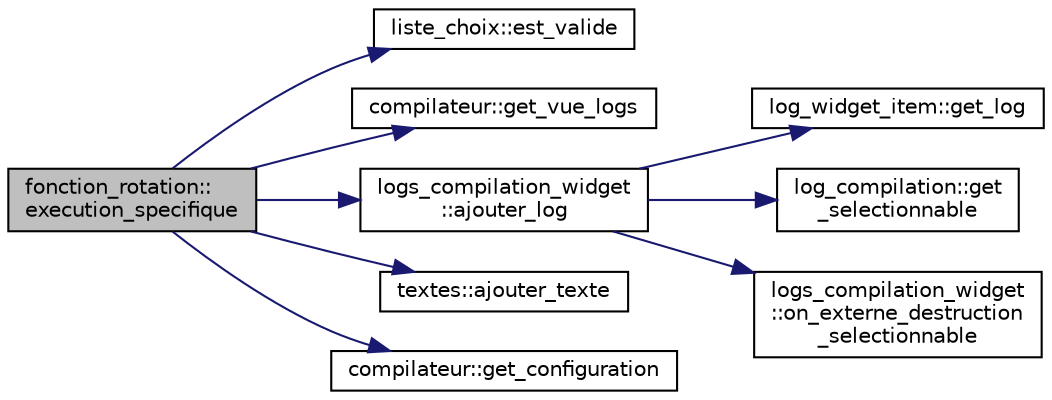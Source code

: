 digraph "fonction_rotation::execution_specifique"
{
  edge [fontname="Helvetica",fontsize="10",labelfontname="Helvetica",labelfontsize="10"];
  node [fontname="Helvetica",fontsize="10",shape=record];
  rankdir="LR";
  Node39 [label="fonction_rotation::\lexecution_specifique",height=0.2,width=0.4,color="black", fillcolor="grey75", style="filled", fontcolor="black"];
  Node39 -> Node40 [color="midnightblue",fontsize="10",style="solid",fontname="Helvetica"];
  Node40 [label="liste_choix::est_valide",height=0.2,width=0.4,color="black", fillcolor="white", style="filled",URL="$classliste__choix.html#a0c328b8bc313cc5379034fd89157d58a",tooltip="Test si une liste de choix donnée est valide. "];
  Node39 -> Node41 [color="midnightblue",fontsize="10",style="solid",fontname="Helvetica"];
  Node41 [label="compilateur::get_vue_logs",height=0.2,width=0.4,color="black", fillcolor="white", style="filled",URL="$classcompilateur.html#a082b5dae21b0b539a159e180164a5f7c",tooltip="Accesseur du widget de la vue des logs. "];
  Node39 -> Node42 [color="midnightblue",fontsize="10",style="solid",fontname="Helvetica"];
  Node42 [label="logs_compilation_widget\l::ajouter_log",height=0.2,width=0.4,color="black", fillcolor="white", style="filled",URL="$classlogs__compilation__widget.html#a51fcc25d77ca9beafc2721d9c84f07a7",tooltip="Ajoute un log à la liste des logs. "];
  Node42 -> Node43 [color="midnightblue",fontsize="10",style="solid",fontname="Helvetica"];
  Node43 [label="log_widget_item::get_log",height=0.2,width=0.4,color="black", fillcolor="white", style="filled",URL="$classlog__widget__item.html#a50885aa7f8b31392370fe1dafe982a62",tooltip="Accesseur du log associé. "];
  Node42 -> Node44 [color="midnightblue",fontsize="10",style="solid",fontname="Helvetica"];
  Node44 [label="log_compilation::get\l_selectionnable",height=0.2,width=0.4,color="black", fillcolor="white", style="filled",URL="$classlog__compilation.html#a33648aa43d6eac93335fbf032c581f67",tooltip="Accesseur de l&#39;objet associé. "];
  Node42 -> Node45 [color="midnightblue",fontsize="10",style="solid",fontname="Helvetica"];
  Node45 [label="logs_compilation_widget\l::on_externe_destruction\l_selectionnable",height=0.2,width=0.4,color="black", fillcolor="white", style="filled",URL="$classlogs__compilation__widget.html#aa1e59554cb81d84ad0cd4245b166b2df",tooltip="Fonction appelée lors de la destruction d&#39;un objet sélectionnable. "];
  Node39 -> Node46 [color="midnightblue",fontsize="10",style="solid",fontname="Helvetica"];
  Node46 [label="textes::ajouter_texte",height=0.2,width=0.4,color="black", fillcolor="white", style="filled",URL="$classtextes.html#a43f525d434beb88abf038c54fe656d91",tooltip="Ajoute un texte donné. "];
  Node39 -> Node47 [color="midnightblue",fontsize="10",style="solid",fontname="Helvetica"];
  Node47 [label="compilateur::get_configuration",height=0.2,width=0.4,color="black", fillcolor="white", style="filled",URL="$classcompilateur.html#a1b90b920c98f81b88171bda33967ffac",tooltip="Accesseur de la configuration courante. "];
}

